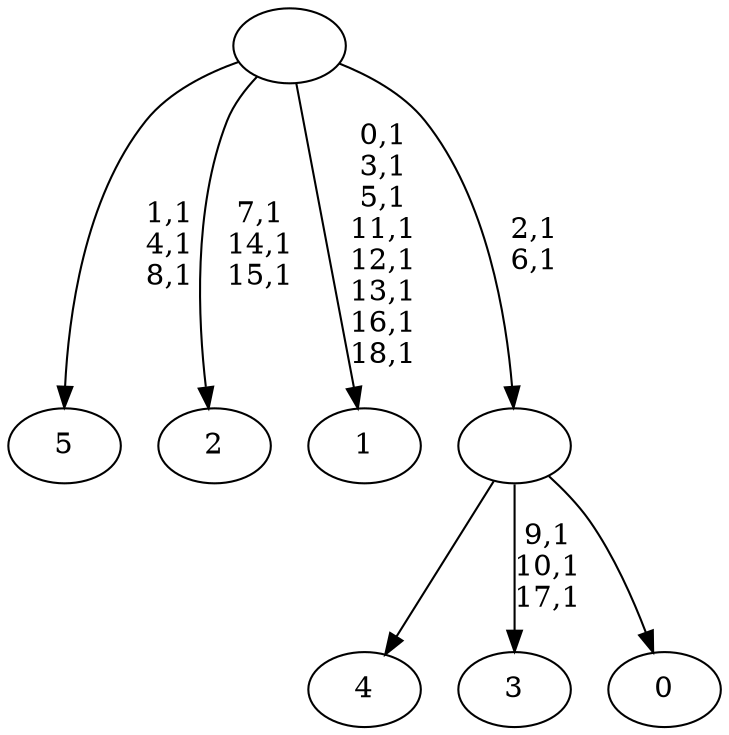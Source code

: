 digraph T {
	25 [label="5"]
	21 [label="4"]
	20 [label="3"]
	16 [label="2"]
	12 [label="1"]
	3 [label="0"]
	2 [label=""]
	0 [label=""]
	2 -> 20 [label="9,1\n10,1\n17,1"]
	2 -> 21 [label=""]
	2 -> 3 [label=""]
	0 -> 2 [label="2,1\n6,1"]
	0 -> 12 [label="0,1\n3,1\n5,1\n11,1\n12,1\n13,1\n16,1\n18,1"]
	0 -> 16 [label="7,1\n14,1\n15,1"]
	0 -> 25 [label="1,1\n4,1\n8,1"]
}
